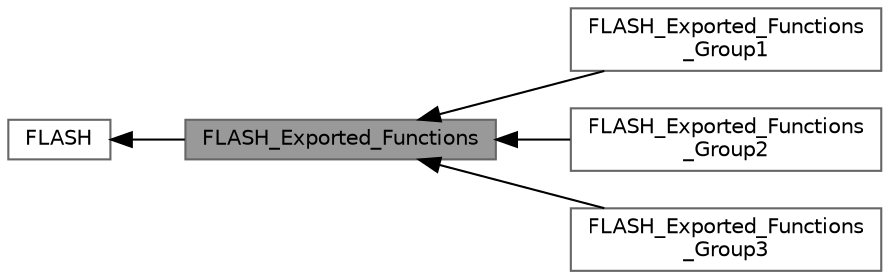 digraph "FLASH_Exported_Functions"
{
 // LATEX_PDF_SIZE
  bgcolor="transparent";
  edge [fontname=Helvetica,fontsize=10,labelfontname=Helvetica,labelfontsize=10];
  node [fontname=Helvetica,fontsize=10,shape=box,height=0.2,width=0.4];
  rankdir=LR;
  Node2 [id="Node000002",label="FLASH",height=0.2,width=0.4,color="grey40", fillcolor="white", style="filled",URL="$group__FLASH.html",tooltip="FLASH HAL module driver."];
  Node1 [id="Node000001",label="FLASH_Exported_Functions",height=0.2,width=0.4,color="gray40", fillcolor="grey60", style="filled", fontcolor="black",tooltip=" "];
  Node3 [id="Node000003",label="FLASH_Exported_Functions\l_Group1",height=0.2,width=0.4,color="grey40", fillcolor="white", style="filled",URL="$group__FLASH__Exported__Functions__Group1.html",tooltip=" "];
  Node4 [id="Node000004",label="FLASH_Exported_Functions\l_Group2",height=0.2,width=0.4,color="grey40", fillcolor="white", style="filled",URL="$group__FLASH__Exported__Functions__Group2.html",tooltip=" "];
  Node5 [id="Node000005",label="FLASH_Exported_Functions\l_Group3",height=0.2,width=0.4,color="grey40", fillcolor="white", style="filled",URL="$group__FLASH__Exported__Functions__Group3.html",tooltip=" "];
  Node2->Node1 [shape=plaintext, dir="back", style="solid"];
  Node1->Node3 [shape=plaintext, dir="back", style="solid"];
  Node1->Node4 [shape=plaintext, dir="back", style="solid"];
  Node1->Node5 [shape=plaintext, dir="back", style="solid"];
}
